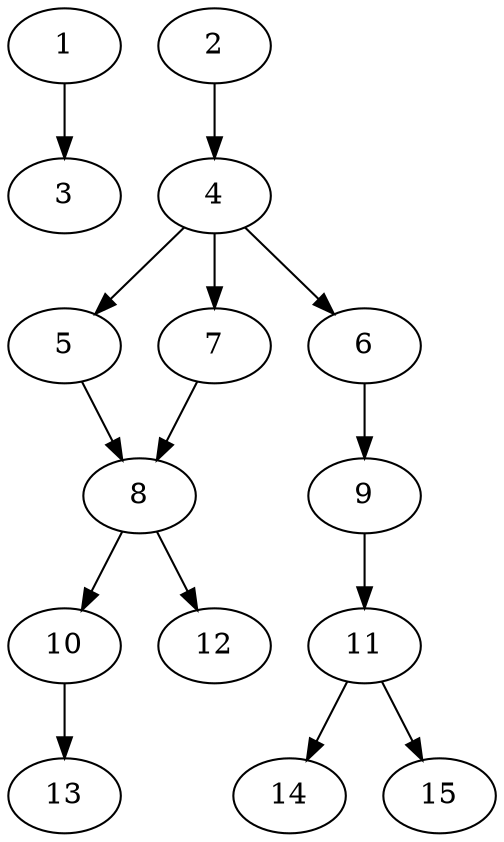 // DAG (tier=1-easy, mode=data, n=15, ccr=0.302, fat=0.459, density=0.358, regular=0.759, jump=0.064, mindata=1048576, maxdata=8388608)
// DAG automatically generated by daggen at Sun Aug 24 16:33:33 2025
// /home/ermia/Project/Environments/daggen/bin/daggen --dot --ccr 0.302 --fat 0.459 --regular 0.759 --density 0.358 --jump 0.064 --mindata 1048576 --maxdata 8388608 -n 15 
digraph G {
  1 [size="414188333355747648", alpha="0.16", expect_size="207094166677873824"]
  1 -> 3 [size ="214354309939200"]
  2 [size="4937009198760466", alpha="0.15", expect_size="2468504599380233"]
  2 -> 4 [size ="173131213832192"]
  3 [size="430087046182200", alpha="0.16", expect_size="215043523091100"]
  4 [size="279631834934876831744", alpha="0.14", expect_size="139815917467438415872"]
  4 -> 5 [size ="342095789293568"]
  4 -> 6 [size ="342095789293568"]
  4 -> 7 [size ="342095789293568"]
  5 [size="5538934477866422", alpha="0.06", expect_size="2769467238933211"]
  5 -> 8 [size ="141770167943168"]
  6 [size="2557528689426470", alpha="0.01", expect_size="1278764344713235"]
  6 -> 9 [size ="213422427865088"]
  7 [size="42523536027123688", alpha="0.01", expect_size="21261768013561844"]
  7 -> 8 [size ="32061469491200"]
  8 [size="193046034622569250816", alpha="0.04", expect_size="96523017311284625408"]
  8 -> 10 [size ="267216893247488"]
  8 -> 12 [size ="267216893247488"]
  9 [size="128867154484540576", alpha="0.03", expect_size="64433577242270288"]
  9 -> 11 [size ="287373652918272"]
  10 [size="1563049764680625", alpha="0.09", expect_size="781524882340312"]
  10 -> 13 [size ="127590727680000"]
  11 [size="5808085997345003", alpha="0.04", expect_size="2904042998672501"]
  11 -> 14 [size ="155827621068800"]
  11 -> 15 [size ="155827621068800"]
  12 [size="36491660526691752", alpha="0.10", expect_size="18245830263345876"]
  13 [size="231030193613138976", alpha="0.20", expect_size="115515096806569488"]
  14 [size="587568625121016576", alpha="0.14", expect_size="293784312560508288"]
  15 [size="32173938260190429184", alpha="0.19", expect_size="16086969130095214592"]
}